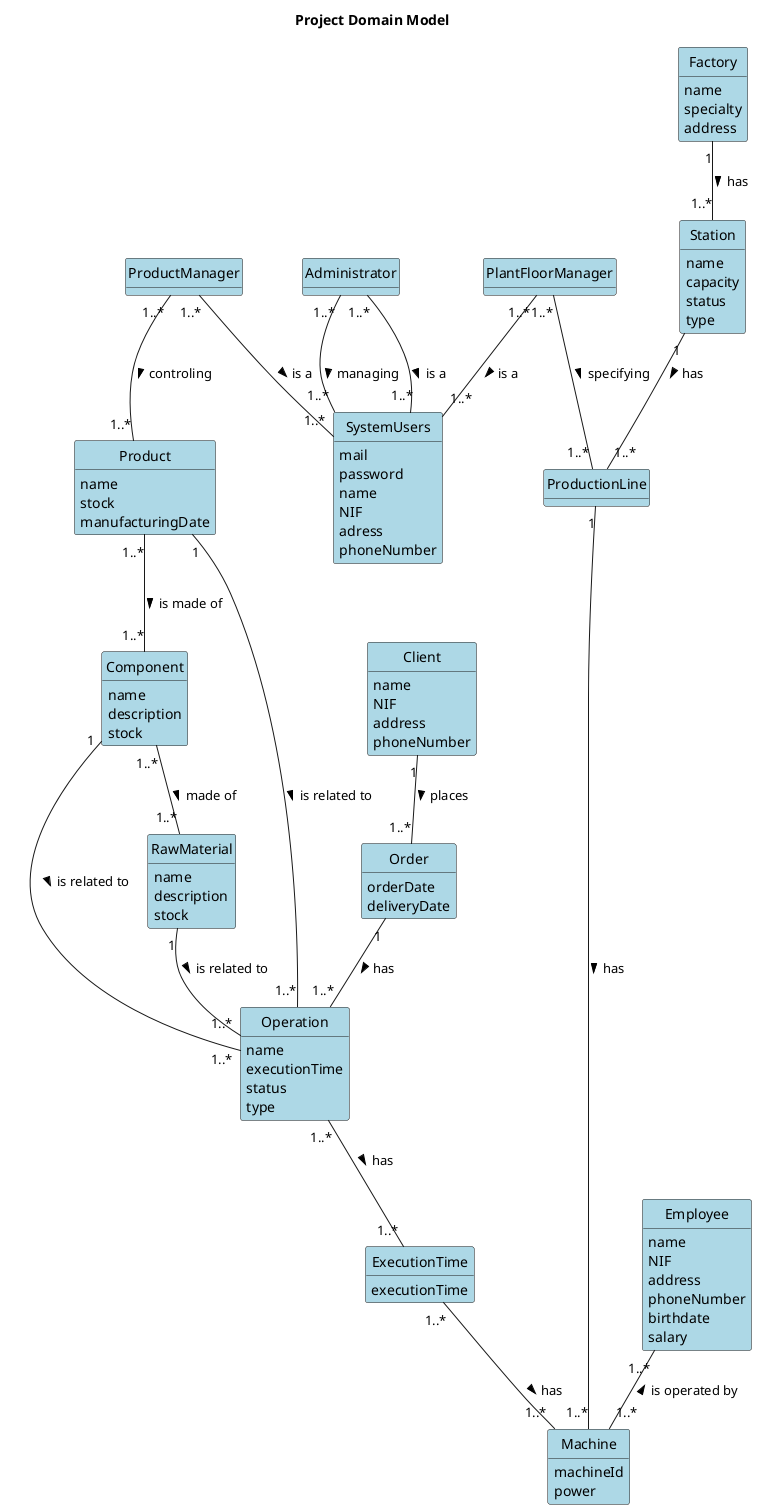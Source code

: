 @startuml
skinparam classBackgroundColor #ADD8E6
skinparam packageStyle rectangle
skinparam shadowing false
skinparam classAttributeIconSize 0
hide circle
hide methods
'left to right direction

title Project Domain Model

class ProductionLine{

}
class Administrator{

}
class SystemUsers{
    mail
    password
    name
    NIF
    adress
    phoneNumber
}
class PlantFloorManager{

}
class ProductManager{

}
class ExecutionTime{
    executionTime
}
class RawMaterial {
    name
    description
    stock
}

class Product {
    name
    stock
    manufacturingDate
}

class Component {
    name
    description
    stock
}

class Machine {
    machineId
    power
}

class Employee {
    name
    NIF
    address
    phoneNumber
    birthdate
    salary
}

class Operation {
    name
    executionTime
    status
    type
}

class Station {
    name
    capacity
    status
    type
}

class Factory {
    name
    specialty
    address
}

class Order {
    product(s)
    orderDate
    deliveryDate
}

class Client {
    name
    NIF
    address
    phoneNumber
}

Administrator"1..*" -- "1..*" SystemUsers: is a >
ProductManager"1..*" -- "1..*" SystemUsers: is a >
PlantFloorManager"1..*" -- "1..*" SystemUsers: is a >
Administrator"1..*" -- "1..*" SystemUsers: managing >
PlantFloorManager"1..*" -- "1..*" ProductionLine: specifying >
ProductionLine "1" -- "1..*" Machine: has >
ProductManager "1..*" -- "1..*" Product: controling >
Component "1..*" -- "1..*" RawMaterial: made of >
Product "1..*" -- "1..*" Component : is made of >
Component "1" -- "1..*" Operation : is related to >
RawMaterial "1" -- "1..*" Operation : is related to >
Product "1" -- "1..*" Operation : is related to >
Order "1" -- "1..*" Operation : has >
'assumindo que não existem encomendas iguais
Client "1" -- "1..*" Order : places >
ExecutionTime "1..*" -- "1..*" Machine : has >
Operation "1..*" -- "1..*" ExecutionTime : has >
Employee "1..*" -- "1..*" Machine : is operated by <
Station "1" -- "1..*" ProductionLine : has >
Factory "1" -- "1..*" Station : has >

@enduml
